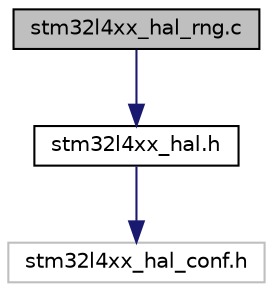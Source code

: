 digraph "stm32l4xx_hal_rng.c"
{
 // LATEX_PDF_SIZE
  edge [fontname="Helvetica",fontsize="10",labelfontname="Helvetica",labelfontsize="10"];
  node [fontname="Helvetica",fontsize="10",shape=record];
  Node1 [label="stm32l4xx_hal_rng.c",height=0.2,width=0.4,color="black", fillcolor="grey75", style="filled", fontcolor="black",tooltip="RNG HAL module driver. This file provides firmware functions to manage the following functionalities ..."];
  Node1 -> Node2 [color="midnightblue",fontsize="10",style="solid",fontname="Helvetica"];
  Node2 [label="stm32l4xx_hal.h",height=0.2,width=0.4,color="black", fillcolor="white", style="filled",URL="$stm32l4xx__hal_8h.html",tooltip="This file contains all the functions prototypes for the HAL module driver."];
  Node2 -> Node3 [color="midnightblue",fontsize="10",style="solid",fontname="Helvetica"];
  Node3 [label="stm32l4xx_hal_conf.h",height=0.2,width=0.4,color="grey75", fillcolor="white", style="filled",tooltip=" "];
}
